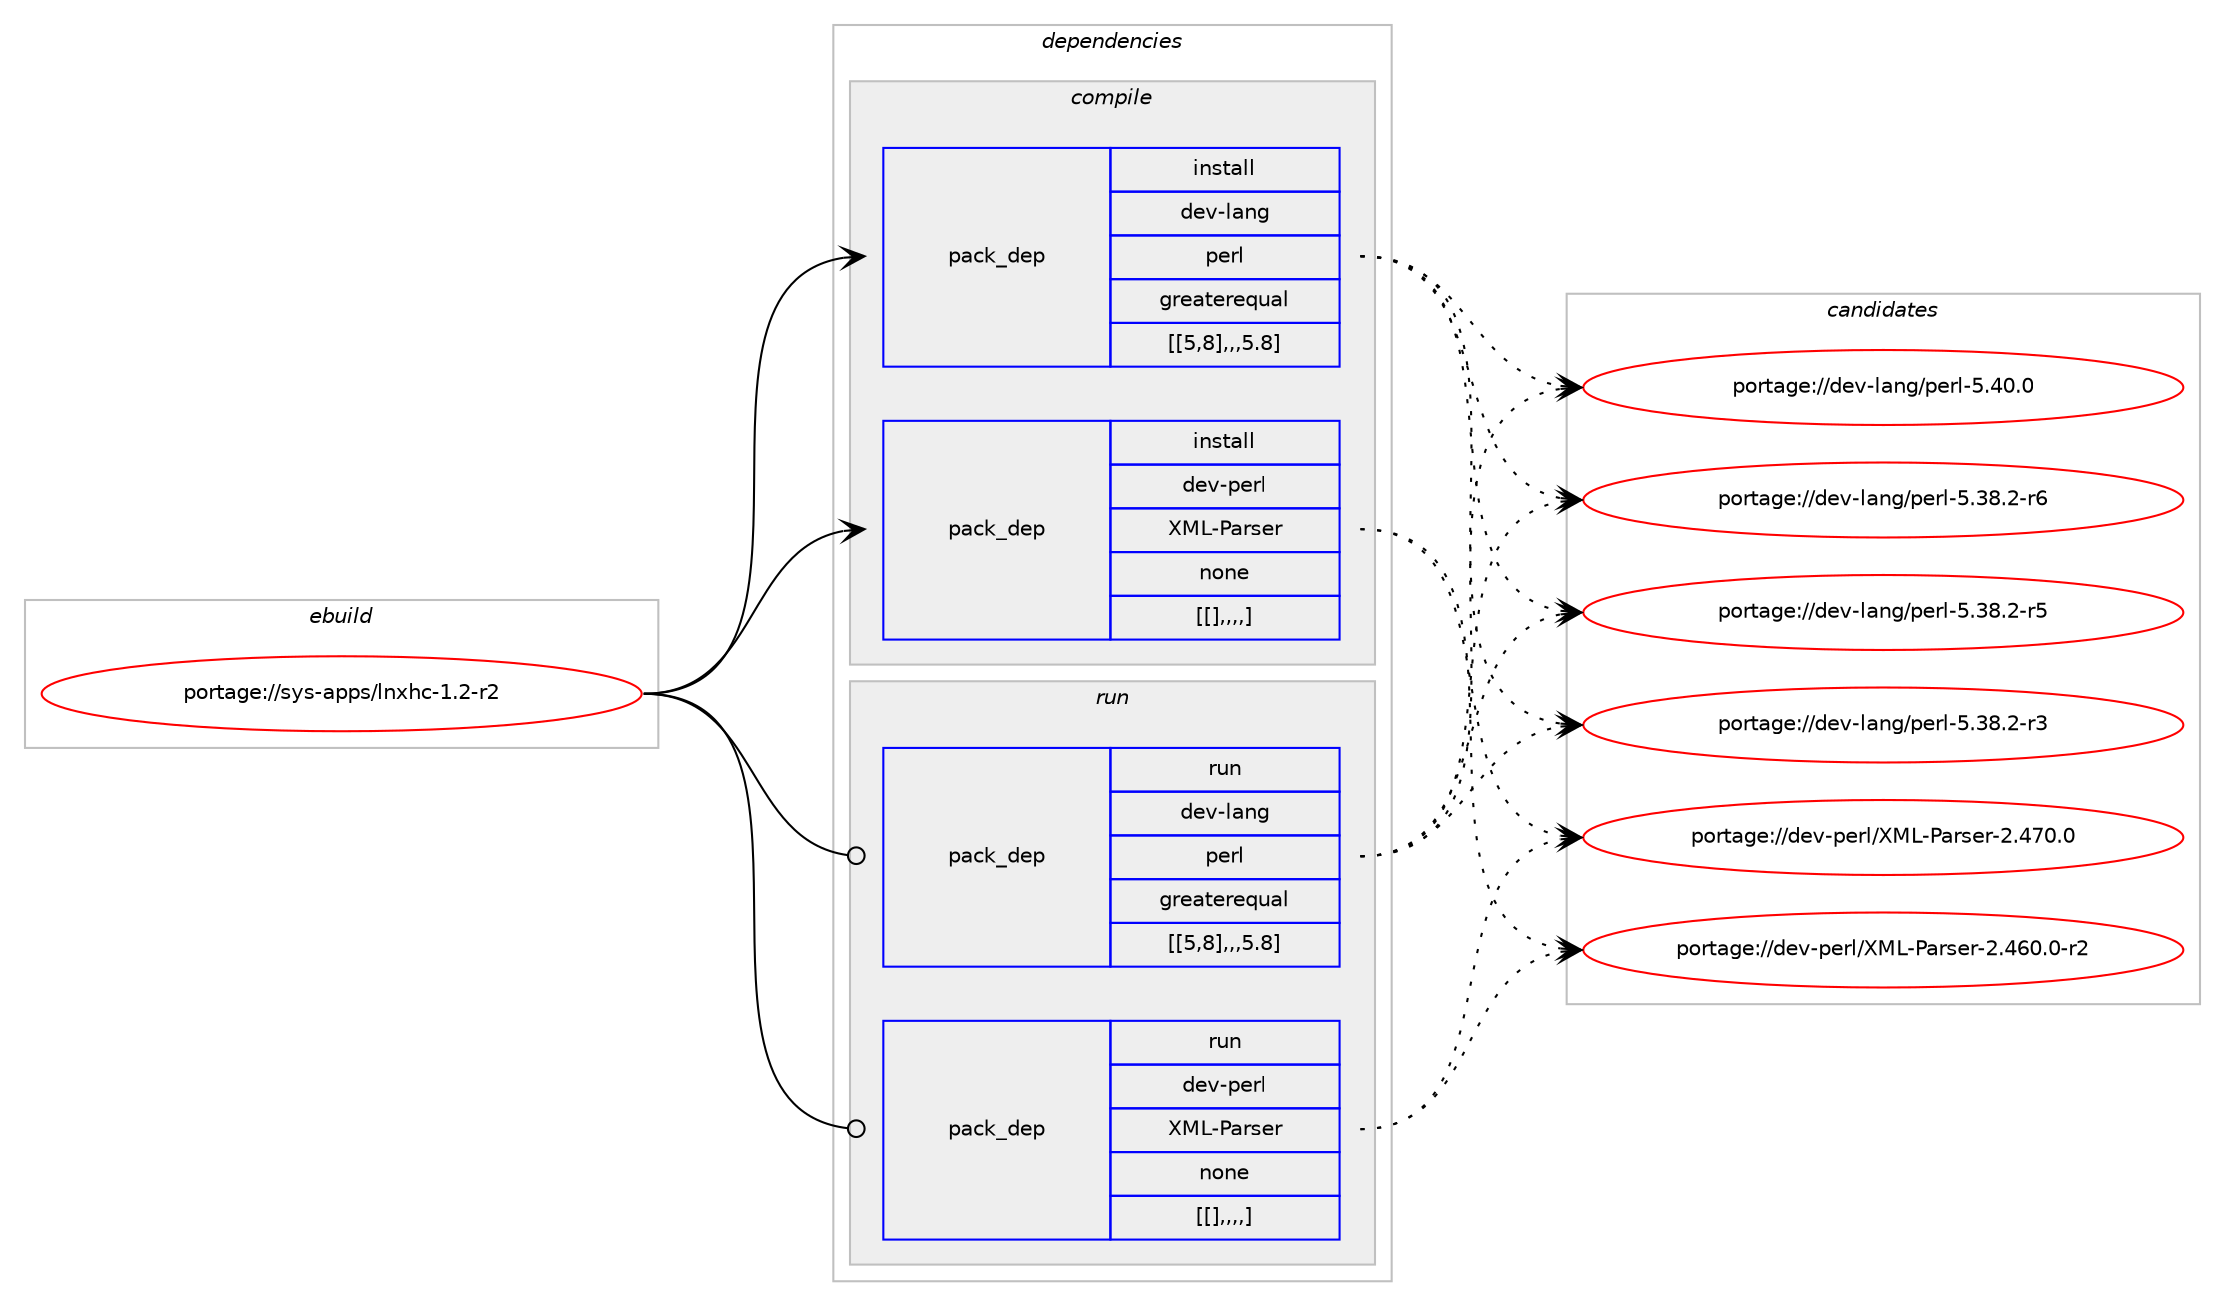 digraph prolog {

# *************
# Graph options
# *************

newrank=true;
concentrate=true;
compound=true;
graph [rankdir=LR,fontname=Helvetica,fontsize=10,ranksep=1.5];#, ranksep=2.5, nodesep=0.2];
edge  [arrowhead=vee];
node  [fontname=Helvetica,fontsize=10];

# **********
# The ebuild
# **********

subgraph cluster_leftcol {
color=gray;
label=<<i>ebuild</i>>;
id [label="portage://sys-apps/lnxhc-1.2-r2", color=red, width=4, href="../sys-apps/lnxhc-1.2-r2.svg"];
}

# ****************
# The dependencies
# ****************

subgraph cluster_midcol {
color=gray;
label=<<i>dependencies</i>>;
subgraph cluster_compile {
fillcolor="#eeeeee";
style=filled;
label=<<i>compile</i>>;
subgraph pack808 {
dependency1022 [label=<<TABLE BORDER="0" CELLBORDER="1" CELLSPACING="0" CELLPADDING="4" WIDTH="220"><TR><TD ROWSPAN="6" CELLPADDING="30">pack_dep</TD></TR><TR><TD WIDTH="110">install</TD></TR><TR><TD>dev-lang</TD></TR><TR><TD>perl</TD></TR><TR><TD>greaterequal</TD></TR><TR><TD>[[5,8],,,5.8]</TD></TR></TABLE>>, shape=none, color=blue];
}
id:e -> dependency1022:w [weight=20,style="solid",arrowhead="vee"];
subgraph pack812 {
dependency1026 [label=<<TABLE BORDER="0" CELLBORDER="1" CELLSPACING="0" CELLPADDING="4" WIDTH="220"><TR><TD ROWSPAN="6" CELLPADDING="30">pack_dep</TD></TR><TR><TD WIDTH="110">install</TD></TR><TR><TD>dev-perl</TD></TR><TR><TD>XML-Parser</TD></TR><TR><TD>none</TD></TR><TR><TD>[[],,,,]</TD></TR></TABLE>>, shape=none, color=blue];
}
id:e -> dependency1026:w [weight=20,style="solid",arrowhead="vee"];
}
subgraph cluster_compileandrun {
fillcolor="#eeeeee";
style=filled;
label=<<i>compile and run</i>>;
}
subgraph cluster_run {
fillcolor="#eeeeee";
style=filled;
label=<<i>run</i>>;
subgraph pack815 {
dependency1030 [label=<<TABLE BORDER="0" CELLBORDER="1" CELLSPACING="0" CELLPADDING="4" WIDTH="220"><TR><TD ROWSPAN="6" CELLPADDING="30">pack_dep</TD></TR><TR><TD WIDTH="110">run</TD></TR><TR><TD>dev-lang</TD></TR><TR><TD>perl</TD></TR><TR><TD>greaterequal</TD></TR><TR><TD>[[5,8],,,5.8]</TD></TR></TABLE>>, shape=none, color=blue];
}
id:e -> dependency1030:w [weight=20,style="solid",arrowhead="odot"];
subgraph pack820 {
dependency1035 [label=<<TABLE BORDER="0" CELLBORDER="1" CELLSPACING="0" CELLPADDING="4" WIDTH="220"><TR><TD ROWSPAN="6" CELLPADDING="30">pack_dep</TD></TR><TR><TD WIDTH="110">run</TD></TR><TR><TD>dev-perl</TD></TR><TR><TD>XML-Parser</TD></TR><TR><TD>none</TD></TR><TR><TD>[[],,,,]</TD></TR></TABLE>>, shape=none, color=blue];
}
id:e -> dependency1035:w [weight=20,style="solid",arrowhead="odot"];
}
}

# **************
# The candidates
# **************

subgraph cluster_choices {
rank=same;
color=gray;
label=<<i>candidates</i>>;

subgraph choice772 {
color=black;
nodesep=1;
choice10010111845108971101034711210111410845534652484648 [label="portage://dev-lang/perl-5.40.0", color=red, width=4,href="../dev-lang/perl-5.40.0.svg"];
choice100101118451089711010347112101114108455346515646504511454 [label="portage://dev-lang/perl-5.38.2-r6", color=red, width=4,href="../dev-lang/perl-5.38.2-r6.svg"];
choice100101118451089711010347112101114108455346515646504511453 [label="portage://dev-lang/perl-5.38.2-r5", color=red, width=4,href="../dev-lang/perl-5.38.2-r5.svg"];
choice100101118451089711010347112101114108455346515646504511451 [label="portage://dev-lang/perl-5.38.2-r3", color=red, width=4,href="../dev-lang/perl-5.38.2-r3.svg"];
dependency1022:e -> choice10010111845108971101034711210111410845534652484648:w [style=dotted,weight="100"];
dependency1022:e -> choice100101118451089711010347112101114108455346515646504511454:w [style=dotted,weight="100"];
dependency1022:e -> choice100101118451089711010347112101114108455346515646504511453:w [style=dotted,weight="100"];
dependency1022:e -> choice100101118451089711010347112101114108455346515646504511451:w [style=dotted,weight="100"];
}
subgraph choice777 {
color=black;
nodesep=1;
choice10010111845112101114108478877764580971141151011144550465255484648 [label="portage://dev-perl/XML-Parser-2.470.0", color=red, width=4,href="../dev-perl/XML-Parser-2.470.0.svg"];
choice100101118451121011141084788777645809711411510111445504652544846484511450 [label="portage://dev-perl/XML-Parser-2.460.0-r2", color=red, width=4,href="../dev-perl/XML-Parser-2.460.0-r2.svg"];
dependency1026:e -> choice10010111845112101114108478877764580971141151011144550465255484648:w [style=dotted,weight="100"];
dependency1026:e -> choice100101118451121011141084788777645809711411510111445504652544846484511450:w [style=dotted,weight="100"];
}
subgraph choice786 {
color=black;
nodesep=1;
choice10010111845108971101034711210111410845534652484648 [label="portage://dev-lang/perl-5.40.0", color=red, width=4,href="../dev-lang/perl-5.40.0.svg"];
choice100101118451089711010347112101114108455346515646504511454 [label="portage://dev-lang/perl-5.38.2-r6", color=red, width=4,href="../dev-lang/perl-5.38.2-r6.svg"];
choice100101118451089711010347112101114108455346515646504511453 [label="portage://dev-lang/perl-5.38.2-r5", color=red, width=4,href="../dev-lang/perl-5.38.2-r5.svg"];
choice100101118451089711010347112101114108455346515646504511451 [label="portage://dev-lang/perl-5.38.2-r3", color=red, width=4,href="../dev-lang/perl-5.38.2-r3.svg"];
dependency1030:e -> choice10010111845108971101034711210111410845534652484648:w [style=dotted,weight="100"];
dependency1030:e -> choice100101118451089711010347112101114108455346515646504511454:w [style=dotted,weight="100"];
dependency1030:e -> choice100101118451089711010347112101114108455346515646504511453:w [style=dotted,weight="100"];
dependency1030:e -> choice100101118451089711010347112101114108455346515646504511451:w [style=dotted,weight="100"];
}
subgraph choice792 {
color=black;
nodesep=1;
choice10010111845112101114108478877764580971141151011144550465255484648 [label="portage://dev-perl/XML-Parser-2.470.0", color=red, width=4,href="../dev-perl/XML-Parser-2.470.0.svg"];
choice100101118451121011141084788777645809711411510111445504652544846484511450 [label="portage://dev-perl/XML-Parser-2.460.0-r2", color=red, width=4,href="../dev-perl/XML-Parser-2.460.0-r2.svg"];
dependency1035:e -> choice10010111845112101114108478877764580971141151011144550465255484648:w [style=dotted,weight="100"];
dependency1035:e -> choice100101118451121011141084788777645809711411510111445504652544846484511450:w [style=dotted,weight="100"];
}
}

}
